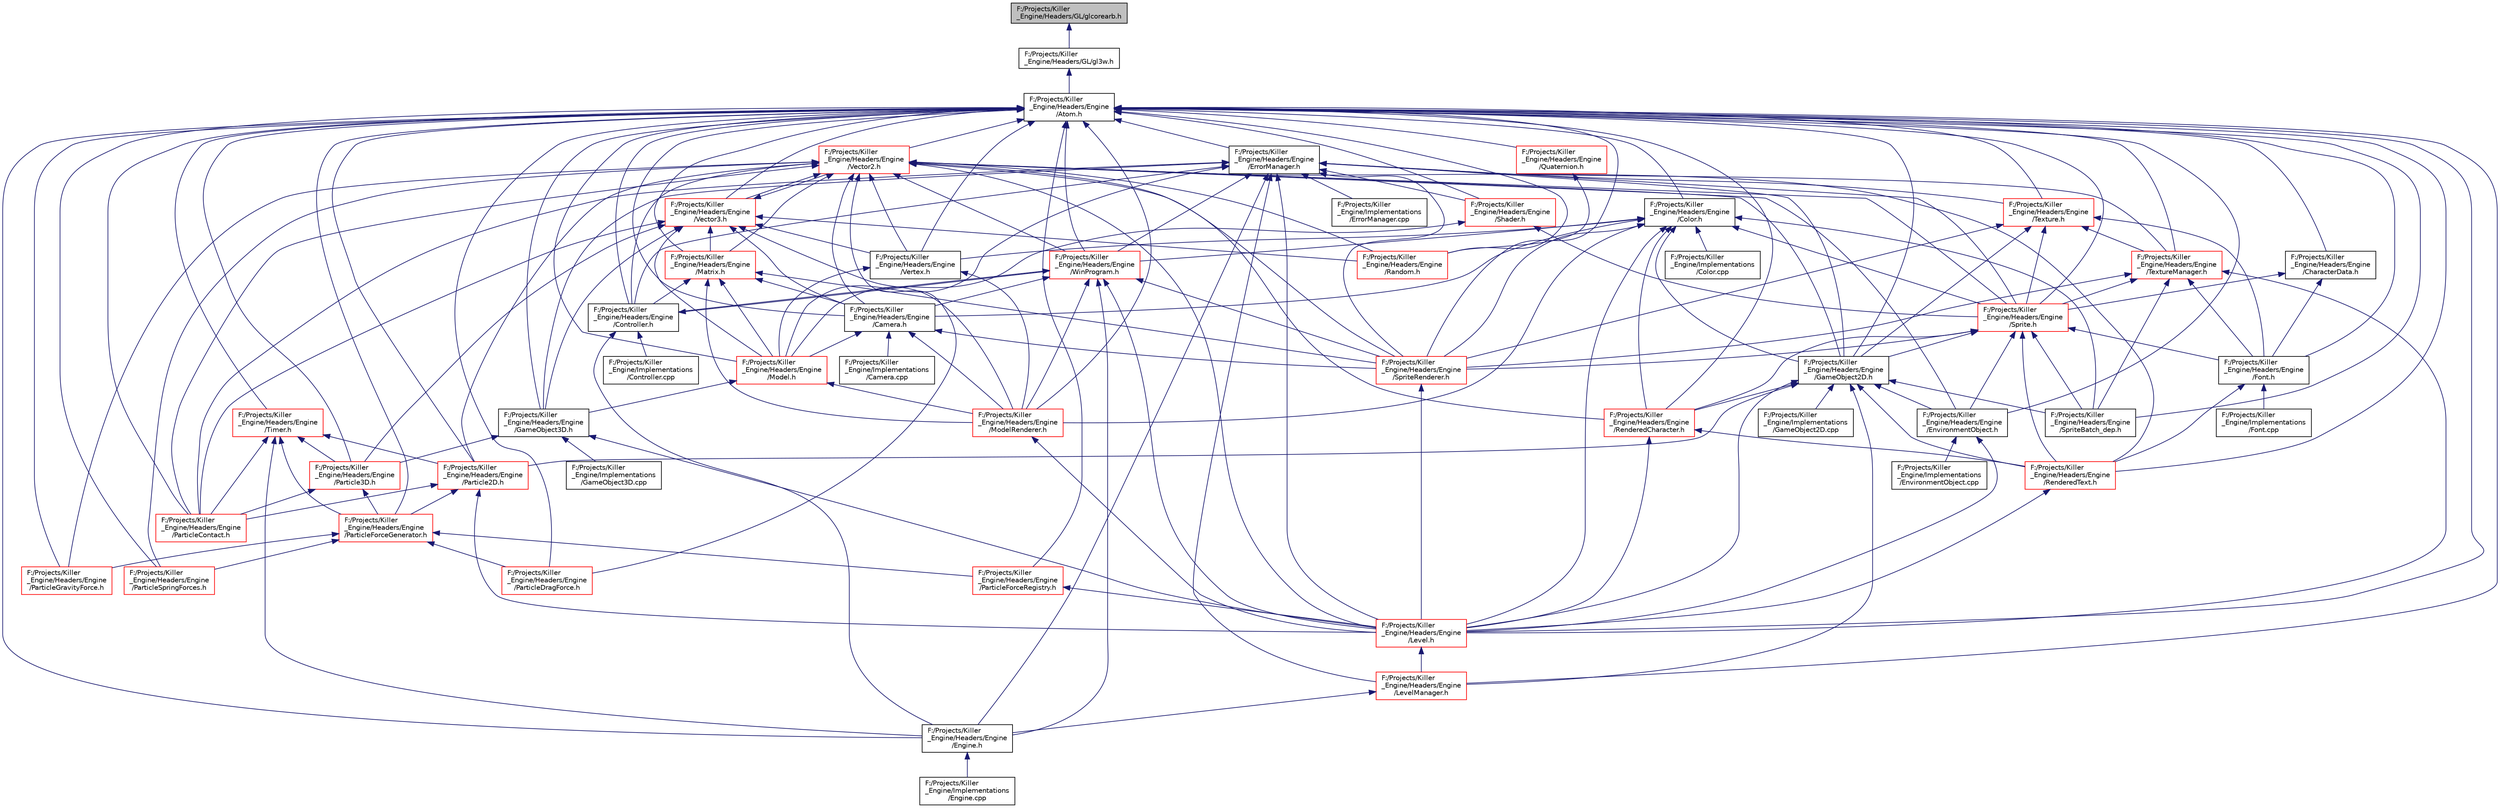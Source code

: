 digraph "F:/Projects/Killer_Engine/Headers/GL/glcorearb.h"
{
  edge [fontname="Helvetica",fontsize="10",labelfontname="Helvetica",labelfontsize="10"];
  node [fontname="Helvetica",fontsize="10",shape=record];
  Node3 [label="F:/Projects/Killer\l_Engine/Headers/GL/glcorearb.h",height=0.2,width=0.4,color="black", fillcolor="grey75", style="filled", fontcolor="black"];
  Node3 -> Node4 [dir="back",color="midnightblue",fontsize="10",style="solid",fontname="Helvetica"];
  Node4 [label="F:/Projects/Killer\l_Engine/Headers/GL/gl3w.h",height=0.2,width=0.4,color="black", fillcolor="white", style="filled",URL="$gl3w_8h.html"];
  Node4 -> Node5 [dir="back",color="midnightblue",fontsize="10",style="solid",fontname="Helvetica"];
  Node5 [label="F:/Projects/Killer\l_Engine/Headers/Engine\l/Atom.h",height=0.2,width=0.4,color="black", fillcolor="white", style="filled",URL="$_atom_8h.html"];
  Node5 -> Node6 [dir="back",color="midnightblue",fontsize="10",style="solid",fontname="Helvetica"];
  Node6 [label="F:/Projects/Killer\l_Engine/Headers/Engine\l/Camera.h",height=0.2,width=0.4,color="black", fillcolor="white", style="filled",URL="$_camera_8h.html"];
  Node6 -> Node7 [dir="back",color="midnightblue",fontsize="10",style="solid",fontname="Helvetica"];
  Node7 [label="F:/Projects/Killer\l_Engine/Headers/Engine\l/Model.h",height=0.2,width=0.4,color="red", fillcolor="white", style="filled",URL="$_model_8h.html"];
  Node7 -> Node8 [dir="back",color="midnightblue",fontsize="10",style="solid",fontname="Helvetica"];
  Node8 [label="F:/Projects/Killer\l_Engine/Headers/Engine\l/GameObject3D.h",height=0.2,width=0.4,color="black", fillcolor="white", style="filled",URL="$_game_object3_d_8h.html"];
  Node8 -> Node9 [dir="back",color="midnightblue",fontsize="10",style="solid",fontname="Helvetica"];
  Node9 [label="F:/Projects/Killer\l_Engine/Headers/Engine\l/Level.h",height=0.2,width=0.4,color="red", fillcolor="white", style="filled",URL="$_level_8h.html"];
  Node9 -> Node10 [dir="back",color="midnightblue",fontsize="10",style="solid",fontname="Helvetica"];
  Node10 [label="F:/Projects/Killer\l_Engine/Headers/Engine\l/LevelManager.h",height=0.2,width=0.4,color="red", fillcolor="white", style="filled",URL="$_level_manager_8h.html"];
  Node10 -> Node11 [dir="back",color="midnightblue",fontsize="10",style="solid",fontname="Helvetica"];
  Node11 [label="F:/Projects/Killer\l_Engine/Headers/Engine\l/Engine.h",height=0.2,width=0.4,color="black", fillcolor="white", style="filled",URL="$_engine_8h.html"];
  Node11 -> Node12 [dir="back",color="midnightblue",fontsize="10",style="solid",fontname="Helvetica"];
  Node12 [label="F:/Projects/Killer\l_Engine/Implementations\l/Engine.cpp",height=0.2,width=0.4,color="black", fillcolor="white", style="filled",URL="$_engine_8cpp.html"];
  Node8 -> Node15 [dir="back",color="midnightblue",fontsize="10",style="solid",fontname="Helvetica"];
  Node15 [label="F:/Projects/Killer\l_Engine/Headers/Engine\l/Particle3D.h",height=0.2,width=0.4,color="red", fillcolor="white", style="filled",URL="$_particle3_d_8h.html"];
  Node15 -> Node16 [dir="back",color="midnightblue",fontsize="10",style="solid",fontname="Helvetica"];
  Node16 [label="F:/Projects/Killer\l_Engine/Headers/Engine\l/ParticleContact.h",height=0.2,width=0.4,color="red", fillcolor="white", style="filled",URL="$_particle_contact_8h.html"];
  Node15 -> Node18 [dir="back",color="midnightblue",fontsize="10",style="solid",fontname="Helvetica"];
  Node18 [label="F:/Projects/Killer\l_Engine/Headers/Engine\l/ParticleForceGenerator.h",height=0.2,width=0.4,color="red", fillcolor="white", style="filled",URL="$_particle_force_generator_8h.html"];
  Node18 -> Node19 [dir="back",color="midnightblue",fontsize="10",style="solid",fontname="Helvetica"];
  Node19 [label="F:/Projects/Killer\l_Engine/Headers/Engine\l/ParticleDragForce.h",height=0.2,width=0.4,color="red", fillcolor="white", style="filled",URL="$_particle_drag_force_8h.html"];
  Node18 -> Node21 [dir="back",color="midnightblue",fontsize="10",style="solid",fontname="Helvetica"];
  Node21 [label="F:/Projects/Killer\l_Engine/Headers/Engine\l/ParticleForceRegistry.h",height=0.2,width=0.4,color="red", fillcolor="white", style="filled",URL="$_particle_force_registry_8h.html"];
  Node21 -> Node9 [dir="back",color="midnightblue",fontsize="10",style="solid",fontname="Helvetica"];
  Node18 -> Node23 [dir="back",color="midnightblue",fontsize="10",style="solid",fontname="Helvetica"];
  Node23 [label="F:/Projects/Killer\l_Engine/Headers/Engine\l/ParticleGravityForce.h",height=0.2,width=0.4,color="red", fillcolor="white", style="filled",URL="$_particle_gravity_force_8h.html"];
  Node18 -> Node25 [dir="back",color="midnightblue",fontsize="10",style="solid",fontname="Helvetica"];
  Node25 [label="F:/Projects/Killer\l_Engine/Headers/Engine\l/ParticleSpringForces.h",height=0.2,width=0.4,color="red", fillcolor="white", style="filled",URL="$_particle_spring_forces_8h.html"];
  Node8 -> Node29 [dir="back",color="midnightblue",fontsize="10",style="solid",fontname="Helvetica"];
  Node29 [label="F:/Projects/Killer\l_Engine/Implementations\l/GameObject3D.cpp",height=0.2,width=0.4,color="black", fillcolor="white", style="filled",URL="$_game_object3_d_8cpp.html"];
  Node7 -> Node30 [dir="back",color="midnightblue",fontsize="10",style="solid",fontname="Helvetica"];
  Node30 [label="F:/Projects/Killer\l_Engine/Headers/Engine\l/ModelRenderer.h",height=0.2,width=0.4,color="red", fillcolor="white", style="filled",URL="$_model_renderer_8h.html"];
  Node30 -> Node9 [dir="back",color="midnightblue",fontsize="10",style="solid",fontname="Helvetica"];
  Node6 -> Node30 [dir="back",color="midnightblue",fontsize="10",style="solid",fontname="Helvetica"];
  Node6 -> Node33 [dir="back",color="midnightblue",fontsize="10",style="solid",fontname="Helvetica"];
  Node33 [label="F:/Projects/Killer\l_Engine/Headers/Engine\l/SpriteRenderer.h",height=0.2,width=0.4,color="red", fillcolor="white", style="filled",URL="$_sprite_renderer_8h.html"];
  Node33 -> Node9 [dir="back",color="midnightblue",fontsize="10",style="solid",fontname="Helvetica"];
  Node6 -> Node35 [dir="back",color="midnightblue",fontsize="10",style="solid",fontname="Helvetica"];
  Node35 [label="F:/Projects/Killer\l_Engine/Implementations\l/Camera.cpp",height=0.2,width=0.4,color="black", fillcolor="white", style="filled",URL="$_camera_8cpp.html"];
  Node5 -> Node36 [dir="back",color="midnightblue",fontsize="10",style="solid",fontname="Helvetica"];
  Node36 [label="F:/Projects/Killer\l_Engine/Headers/Engine\l/CharacterData.h",height=0.2,width=0.4,color="black", fillcolor="white", style="filled",URL="$_character_data_8h.html"];
  Node36 -> Node37 [dir="back",color="midnightblue",fontsize="10",style="solid",fontname="Helvetica"];
  Node37 [label="F:/Projects/Killer\l_Engine/Headers/Engine\l/Font.h",height=0.2,width=0.4,color="black", fillcolor="white", style="filled",URL="$_font_8h.html"];
  Node37 -> Node38 [dir="back",color="midnightblue",fontsize="10",style="solid",fontname="Helvetica"];
  Node38 [label="F:/Projects/Killer\l_Engine/Headers/Engine\l/RenderedText.h",height=0.2,width=0.4,color="red", fillcolor="white", style="filled",URL="$_rendered_text_8h.html"];
  Node38 -> Node9 [dir="back",color="midnightblue",fontsize="10",style="solid",fontname="Helvetica"];
  Node37 -> Node40 [dir="back",color="midnightblue",fontsize="10",style="solid",fontname="Helvetica"];
  Node40 [label="F:/Projects/Killer\l_Engine/Implementations\l/Font.cpp",height=0.2,width=0.4,color="black", fillcolor="white", style="filled",URL="$_font_8cpp.html"];
  Node36 -> Node41 [dir="back",color="midnightblue",fontsize="10",style="solid",fontname="Helvetica"];
  Node41 [label="F:/Projects/Killer\l_Engine/Headers/Engine\l/Sprite.h",height=0.2,width=0.4,color="red", fillcolor="white", style="filled",URL="$_sprite_8h.html"];
  Node41 -> Node42 [dir="back",color="midnightblue",fontsize="10",style="solid",fontname="Helvetica"];
  Node42 [label="F:/Projects/Killer\l_Engine/Headers/Engine\l/EnvironmentObject.h",height=0.2,width=0.4,color="black", fillcolor="white", style="filled",URL="$_environment_object_8h.html"];
  Node42 -> Node9 [dir="back",color="midnightblue",fontsize="10",style="solid",fontname="Helvetica"];
  Node42 -> Node43 [dir="back",color="midnightblue",fontsize="10",style="solid",fontname="Helvetica"];
  Node43 [label="F:/Projects/Killer\l_Engine/Implementations\l/EnvironmentObject.cpp",height=0.2,width=0.4,color="black", fillcolor="white", style="filled",URL="$_environment_object_8cpp.html"];
  Node41 -> Node37 [dir="back",color="midnightblue",fontsize="10",style="solid",fontname="Helvetica"];
  Node41 -> Node44 [dir="back",color="midnightblue",fontsize="10",style="solid",fontname="Helvetica"];
  Node44 [label="F:/Projects/Killer\l_Engine/Headers/Engine\l/GameObject2D.h",height=0.2,width=0.4,color="black", fillcolor="white", style="filled",URL="$_game_object2_d_8h.html"];
  Node44 -> Node42 [dir="back",color="midnightblue",fontsize="10",style="solid",fontname="Helvetica"];
  Node44 -> Node9 [dir="back",color="midnightblue",fontsize="10",style="solid",fontname="Helvetica"];
  Node44 -> Node10 [dir="back",color="midnightblue",fontsize="10",style="solid",fontname="Helvetica"];
  Node44 -> Node45 [dir="back",color="midnightblue",fontsize="10",style="solid",fontname="Helvetica"];
  Node45 [label="F:/Projects/Killer\l_Engine/Headers/Engine\l/Particle2D.h",height=0.2,width=0.4,color="red", fillcolor="white", style="filled",URL="$_particle2_d_8h.html"];
  Node45 -> Node9 [dir="back",color="midnightblue",fontsize="10",style="solid",fontname="Helvetica"];
  Node45 -> Node16 [dir="back",color="midnightblue",fontsize="10",style="solid",fontname="Helvetica"];
  Node45 -> Node18 [dir="back",color="midnightblue",fontsize="10",style="solid",fontname="Helvetica"];
  Node44 -> Node47 [dir="back",color="midnightblue",fontsize="10",style="solid",fontname="Helvetica"];
  Node47 [label="F:/Projects/Killer\l_Engine/Headers/Engine\l/RenderedCharacter.h",height=0.2,width=0.4,color="red", fillcolor="white", style="filled",URL="$_rendered_character_8h.html"];
  Node47 -> Node9 [dir="back",color="midnightblue",fontsize="10",style="solid",fontname="Helvetica"];
  Node47 -> Node38 [dir="back",color="midnightblue",fontsize="10",style="solid",fontname="Helvetica"];
  Node44 -> Node38 [dir="back",color="midnightblue",fontsize="10",style="solid",fontname="Helvetica"];
  Node44 -> Node49 [dir="back",color="midnightblue",fontsize="10",style="solid",fontname="Helvetica"];
  Node49 [label="F:/Projects/Killer\l_Engine/Headers/Engine\l/SpriteBatch_dep.h",height=0.2,width=0.4,color="black", fillcolor="white", style="filled",URL="$_sprite_batch__dep_8h.html"];
  Node44 -> Node50 [dir="back",color="midnightblue",fontsize="10",style="solid",fontname="Helvetica"];
  Node50 [label="F:/Projects/Killer\l_Engine/Implementations\l/GameObject2D.cpp",height=0.2,width=0.4,color="black", fillcolor="white", style="filled",URL="$_game_object2_d_8cpp.html"];
  Node41 -> Node47 [dir="back",color="midnightblue",fontsize="10",style="solid",fontname="Helvetica"];
  Node41 -> Node38 [dir="back",color="midnightblue",fontsize="10",style="solid",fontname="Helvetica"];
  Node41 -> Node49 [dir="back",color="midnightblue",fontsize="10",style="solid",fontname="Helvetica"];
  Node41 -> Node33 [dir="back",color="midnightblue",fontsize="10",style="solid",fontname="Helvetica"];
  Node5 -> Node52 [dir="back",color="midnightblue",fontsize="10",style="solid",fontname="Helvetica"];
  Node52 [label="F:/Projects/Killer\l_Engine/Headers/Engine\l/Color.h",height=0.2,width=0.4,color="black", fillcolor="white", style="filled",URL="$_color_8h.html"];
  Node52 -> Node6 [dir="back",color="midnightblue",fontsize="10",style="solid",fontname="Helvetica"];
  Node52 -> Node44 [dir="back",color="midnightblue",fontsize="10",style="solid",fontname="Helvetica"];
  Node52 -> Node9 [dir="back",color="midnightblue",fontsize="10",style="solid",fontname="Helvetica"];
  Node52 -> Node30 [dir="back",color="midnightblue",fontsize="10",style="solid",fontname="Helvetica"];
  Node52 -> Node47 [dir="back",color="midnightblue",fontsize="10",style="solid",fontname="Helvetica"];
  Node52 -> Node41 [dir="back",color="midnightblue",fontsize="10",style="solid",fontname="Helvetica"];
  Node52 -> Node49 [dir="back",color="midnightblue",fontsize="10",style="solid",fontname="Helvetica"];
  Node52 -> Node33 [dir="back",color="midnightblue",fontsize="10",style="solid",fontname="Helvetica"];
  Node52 -> Node53 [dir="back",color="midnightblue",fontsize="10",style="solid",fontname="Helvetica"];
  Node53 [label="F:/Projects/Killer\l_Engine/Headers/Engine\l/Vertex.h",height=0.2,width=0.4,color="black", fillcolor="white", style="filled",URL="$_vertex_8h.html"];
  Node53 -> Node7 [dir="back",color="midnightblue",fontsize="10",style="solid",fontname="Helvetica"];
  Node53 -> Node30 [dir="back",color="midnightblue",fontsize="10",style="solid",fontname="Helvetica"];
  Node52 -> Node54 [dir="back",color="midnightblue",fontsize="10",style="solid",fontname="Helvetica"];
  Node54 [label="F:/Projects/Killer\l_Engine/Headers/Engine\l/WinProgram.h",height=0.2,width=0.4,color="red", fillcolor="white", style="filled",URL="$_win_program_8h.html"];
  Node54 -> Node6 [dir="back",color="midnightblue",fontsize="10",style="solid",fontname="Helvetica"];
  Node54 -> Node55 [dir="back",color="midnightblue",fontsize="10",style="solid",fontname="Helvetica"];
  Node55 [label="F:/Projects/Killer\l_Engine/Headers/Engine\l/Controller.h",height=0.2,width=0.4,color="black", fillcolor="white", style="filled",URL="$_controller_8h.html"];
  Node55 -> Node11 [dir="back",color="midnightblue",fontsize="10",style="solid",fontname="Helvetica"];
  Node55 -> Node54 [dir="back",color="midnightblue",fontsize="10",style="solid",fontname="Helvetica"];
  Node55 -> Node56 [dir="back",color="midnightblue",fontsize="10",style="solid",fontname="Helvetica"];
  Node56 [label="F:/Projects/Killer\l_Engine/Implementations\l/Controller.cpp",height=0.2,width=0.4,color="black", fillcolor="white", style="filled",URL="$_controller_8cpp.html"];
  Node54 -> Node11 [dir="back",color="midnightblue",fontsize="10",style="solid",fontname="Helvetica"];
  Node54 -> Node9 [dir="back",color="midnightblue",fontsize="10",style="solid",fontname="Helvetica"];
  Node54 -> Node30 [dir="back",color="midnightblue",fontsize="10",style="solid",fontname="Helvetica"];
  Node54 -> Node33 [dir="back",color="midnightblue",fontsize="10",style="solid",fontname="Helvetica"];
  Node52 -> Node58 [dir="back",color="midnightblue",fontsize="10",style="solid",fontname="Helvetica"];
  Node58 [label="F:/Projects/Killer\l_Engine/Implementations\l/Color.cpp",height=0.2,width=0.4,color="black", fillcolor="white", style="filled",URL="$_color_8cpp.html"];
  Node5 -> Node55 [dir="back",color="midnightblue",fontsize="10",style="solid",fontname="Helvetica"];
  Node5 -> Node11 [dir="back",color="midnightblue",fontsize="10",style="solid",fontname="Helvetica"];
  Node5 -> Node42 [dir="back",color="midnightblue",fontsize="10",style="solid",fontname="Helvetica"];
  Node5 -> Node59 [dir="back",color="midnightblue",fontsize="10",style="solid",fontname="Helvetica"];
  Node59 [label="F:/Projects/Killer\l_Engine/Headers/Engine\l/ErrorManager.h",height=0.2,width=0.4,color="black", fillcolor="white", style="filled",URL="$_error_manager_8h.html"];
  Node59 -> Node55 [dir="back",color="midnightblue",fontsize="10",style="solid",fontname="Helvetica"];
  Node59 -> Node11 [dir="back",color="midnightblue",fontsize="10",style="solid",fontname="Helvetica"];
  Node59 -> Node44 [dir="back",color="midnightblue",fontsize="10",style="solid",fontname="Helvetica"];
  Node59 -> Node8 [dir="back",color="midnightblue",fontsize="10",style="solid",fontname="Helvetica"];
  Node59 -> Node9 [dir="back",color="midnightblue",fontsize="10",style="solid",fontname="Helvetica"];
  Node59 -> Node10 [dir="back",color="midnightblue",fontsize="10",style="solid",fontname="Helvetica"];
  Node59 -> Node7 [dir="back",color="midnightblue",fontsize="10",style="solid",fontname="Helvetica"];
  Node59 -> Node16 [dir="back",color="midnightblue",fontsize="10",style="solid",fontname="Helvetica"];
  Node59 -> Node60 [dir="back",color="midnightblue",fontsize="10",style="solid",fontname="Helvetica"];
  Node60 [label="F:/Projects/Killer\l_Engine/Headers/Engine\l/Shader.h",height=0.2,width=0.4,color="red", fillcolor="white", style="filled",URL="$_shader_8h.html"];
  Node60 -> Node7 [dir="back",color="midnightblue",fontsize="10",style="solid",fontname="Helvetica"];
  Node60 -> Node41 [dir="back",color="midnightblue",fontsize="10",style="solid",fontname="Helvetica"];
  Node59 -> Node41 [dir="back",color="midnightblue",fontsize="10",style="solid",fontname="Helvetica"];
  Node59 -> Node33 [dir="back",color="midnightblue",fontsize="10",style="solid",fontname="Helvetica"];
  Node59 -> Node62 [dir="back",color="midnightblue",fontsize="10",style="solid",fontname="Helvetica"];
  Node62 [label="F:/Projects/Killer\l_Engine/Headers/Engine\l/Texture.h",height=0.2,width=0.4,color="red", fillcolor="white", style="filled",URL="$_texture_8h.html"];
  Node62 -> Node37 [dir="back",color="midnightblue",fontsize="10",style="solid",fontname="Helvetica"];
  Node62 -> Node44 [dir="back",color="midnightblue",fontsize="10",style="solid",fontname="Helvetica"];
  Node62 -> Node41 [dir="back",color="midnightblue",fontsize="10",style="solid",fontname="Helvetica"];
  Node62 -> Node33 [dir="back",color="midnightblue",fontsize="10",style="solid",fontname="Helvetica"];
  Node62 -> Node63 [dir="back",color="midnightblue",fontsize="10",style="solid",fontname="Helvetica"];
  Node63 [label="F:/Projects/Killer\l_Engine/Headers/Engine\l/TextureManager.h",height=0.2,width=0.4,color="red", fillcolor="white", style="filled",URL="$_texture_manager_8h.html"];
  Node63 -> Node37 [dir="back",color="midnightblue",fontsize="10",style="solid",fontname="Helvetica"];
  Node63 -> Node9 [dir="back",color="midnightblue",fontsize="10",style="solid",fontname="Helvetica"];
  Node63 -> Node41 [dir="back",color="midnightblue",fontsize="10",style="solid",fontname="Helvetica"];
  Node63 -> Node49 [dir="back",color="midnightblue",fontsize="10",style="solid",fontname="Helvetica"];
  Node63 -> Node33 [dir="back",color="midnightblue",fontsize="10",style="solid",fontname="Helvetica"];
  Node59 -> Node63 [dir="back",color="midnightblue",fontsize="10",style="solid",fontname="Helvetica"];
  Node59 -> Node54 [dir="back",color="midnightblue",fontsize="10",style="solid",fontname="Helvetica"];
  Node59 -> Node66 [dir="back",color="midnightblue",fontsize="10",style="solid",fontname="Helvetica"];
  Node66 [label="F:/Projects/Killer\l_Engine/Implementations\l/ErrorManager.cpp",height=0.2,width=0.4,color="black", fillcolor="white", style="filled",URL="$_error_manager_8cpp.html"];
  Node5 -> Node37 [dir="back",color="midnightblue",fontsize="10",style="solid",fontname="Helvetica"];
  Node5 -> Node44 [dir="back",color="midnightblue",fontsize="10",style="solid",fontname="Helvetica"];
  Node5 -> Node8 [dir="back",color="midnightblue",fontsize="10",style="solid",fontname="Helvetica"];
  Node5 -> Node9 [dir="back",color="midnightblue",fontsize="10",style="solid",fontname="Helvetica"];
  Node5 -> Node10 [dir="back",color="midnightblue",fontsize="10",style="solid",fontname="Helvetica"];
  Node5 -> Node67 [dir="back",color="midnightblue",fontsize="10",style="solid",fontname="Helvetica"];
  Node67 [label="F:/Projects/Killer\l_Engine/Headers/Engine\l/Matrix.h",height=0.2,width=0.4,color="red", fillcolor="white", style="filled",URL="$_matrix_8h.html"];
  Node67 -> Node6 [dir="back",color="midnightblue",fontsize="10",style="solid",fontname="Helvetica"];
  Node67 -> Node55 [dir="back",color="midnightblue",fontsize="10",style="solid",fontname="Helvetica"];
  Node67 -> Node7 [dir="back",color="midnightblue",fontsize="10",style="solid",fontname="Helvetica"];
  Node67 -> Node30 [dir="back",color="midnightblue",fontsize="10",style="solid",fontname="Helvetica"];
  Node67 -> Node33 [dir="back",color="midnightblue",fontsize="10",style="solid",fontname="Helvetica"];
  Node5 -> Node7 [dir="back",color="midnightblue",fontsize="10",style="solid",fontname="Helvetica"];
  Node5 -> Node30 [dir="back",color="midnightblue",fontsize="10",style="solid",fontname="Helvetica"];
  Node5 -> Node45 [dir="back",color="midnightblue",fontsize="10",style="solid",fontname="Helvetica"];
  Node5 -> Node15 [dir="back",color="midnightblue",fontsize="10",style="solid",fontname="Helvetica"];
  Node5 -> Node16 [dir="back",color="midnightblue",fontsize="10",style="solid",fontname="Helvetica"];
  Node5 -> Node19 [dir="back",color="midnightblue",fontsize="10",style="solid",fontname="Helvetica"];
  Node5 -> Node18 [dir="back",color="midnightblue",fontsize="10",style="solid",fontname="Helvetica"];
  Node5 -> Node21 [dir="back",color="midnightblue",fontsize="10",style="solid",fontname="Helvetica"];
  Node5 -> Node23 [dir="back",color="midnightblue",fontsize="10",style="solid",fontname="Helvetica"];
  Node5 -> Node25 [dir="back",color="midnightblue",fontsize="10",style="solid",fontname="Helvetica"];
  Node5 -> Node69 [dir="back",color="midnightblue",fontsize="10",style="solid",fontname="Helvetica"];
  Node69 [label="F:/Projects/Killer\l_Engine/Headers/Engine\l/Quaternion.h",height=0.2,width=0.4,color="red", fillcolor="white", style="filled",URL="$_quaternion_8h.html"];
  Node69 -> Node70 [dir="back",color="midnightblue",fontsize="10",style="solid",fontname="Helvetica"];
  Node70 [label="F:/Projects/Killer\l_Engine/Headers/Engine\l/Random.h",height=0.2,width=0.4,color="red", fillcolor="white", style="filled",URL="$_random_8h.html"];
  Node5 -> Node70 [dir="back",color="midnightblue",fontsize="10",style="solid",fontname="Helvetica"];
  Node5 -> Node47 [dir="back",color="midnightblue",fontsize="10",style="solid",fontname="Helvetica"];
  Node5 -> Node38 [dir="back",color="midnightblue",fontsize="10",style="solid",fontname="Helvetica"];
  Node5 -> Node60 [dir="back",color="midnightblue",fontsize="10",style="solid",fontname="Helvetica"];
  Node5 -> Node41 [dir="back",color="midnightblue",fontsize="10",style="solid",fontname="Helvetica"];
  Node5 -> Node49 [dir="back",color="midnightblue",fontsize="10",style="solid",fontname="Helvetica"];
  Node5 -> Node33 [dir="back",color="midnightblue",fontsize="10",style="solid",fontname="Helvetica"];
  Node5 -> Node62 [dir="back",color="midnightblue",fontsize="10",style="solid",fontname="Helvetica"];
  Node5 -> Node63 [dir="back",color="midnightblue",fontsize="10",style="solid",fontname="Helvetica"];
  Node5 -> Node73 [dir="back",color="midnightblue",fontsize="10",style="solid",fontname="Helvetica"];
  Node73 [label="F:/Projects/Killer\l_Engine/Headers/Engine\l/Timer.h",height=0.2,width=0.4,color="red", fillcolor="white", style="filled",URL="$_timer_8h.html"];
  Node73 -> Node11 [dir="back",color="midnightblue",fontsize="10",style="solid",fontname="Helvetica"];
  Node73 -> Node45 [dir="back",color="midnightblue",fontsize="10",style="solid",fontname="Helvetica"];
  Node73 -> Node15 [dir="back",color="midnightblue",fontsize="10",style="solid",fontname="Helvetica"];
  Node73 -> Node16 [dir="back",color="midnightblue",fontsize="10",style="solid",fontname="Helvetica"];
  Node73 -> Node18 [dir="back",color="midnightblue",fontsize="10",style="solid",fontname="Helvetica"];
  Node5 -> Node75 [dir="back",color="midnightblue",fontsize="10",style="solid",fontname="Helvetica"];
  Node75 [label="F:/Projects/Killer\l_Engine/Headers/Engine\l/Vector2.h",height=0.2,width=0.4,color="red", fillcolor="white", style="filled",URL="$_vector2_8h.html"];
  Node75 -> Node6 [dir="back",color="midnightblue",fontsize="10",style="solid",fontname="Helvetica"];
  Node75 -> Node55 [dir="back",color="midnightblue",fontsize="10",style="solid",fontname="Helvetica"];
  Node75 -> Node42 [dir="back",color="midnightblue",fontsize="10",style="solid",fontname="Helvetica"];
  Node75 -> Node44 [dir="back",color="midnightblue",fontsize="10",style="solid",fontname="Helvetica"];
  Node75 -> Node9 [dir="back",color="midnightblue",fontsize="10",style="solid",fontname="Helvetica"];
  Node75 -> Node67 [dir="back",color="midnightblue",fontsize="10",style="solid",fontname="Helvetica"];
  Node75 -> Node45 [dir="back",color="midnightblue",fontsize="10",style="solid",fontname="Helvetica"];
  Node75 -> Node16 [dir="back",color="midnightblue",fontsize="10",style="solid",fontname="Helvetica"];
  Node75 -> Node19 [dir="back",color="midnightblue",fontsize="10",style="solid",fontname="Helvetica"];
  Node75 -> Node23 [dir="back",color="midnightblue",fontsize="10",style="solid",fontname="Helvetica"];
  Node75 -> Node25 [dir="back",color="midnightblue",fontsize="10",style="solid",fontname="Helvetica"];
  Node75 -> Node70 [dir="back",color="midnightblue",fontsize="10",style="solid",fontname="Helvetica"];
  Node75 -> Node47 [dir="back",color="midnightblue",fontsize="10",style="solid",fontname="Helvetica"];
  Node75 -> Node38 [dir="back",color="midnightblue",fontsize="10",style="solid",fontname="Helvetica"];
  Node75 -> Node41 [dir="back",color="midnightblue",fontsize="10",style="solid",fontname="Helvetica"];
  Node75 -> Node33 [dir="back",color="midnightblue",fontsize="10",style="solid",fontname="Helvetica"];
  Node75 -> Node76 [dir="back",color="midnightblue",fontsize="10",style="solid",fontname="Helvetica"];
  Node76 [label="F:/Projects/Killer\l_Engine/Headers/Engine\l/Vector3.h",height=0.2,width=0.4,color="red", fillcolor="white", style="filled",URL="$_vector3_8h.html"];
  Node76 -> Node6 [dir="back",color="midnightblue",fontsize="10",style="solid",fontname="Helvetica"];
  Node76 -> Node8 [dir="back",color="midnightblue",fontsize="10",style="solid",fontname="Helvetica"];
  Node76 -> Node67 [dir="back",color="midnightblue",fontsize="10",style="solid",fontname="Helvetica"];
  Node76 -> Node7 [dir="back",color="midnightblue",fontsize="10",style="solid",fontname="Helvetica"];
  Node76 -> Node30 [dir="back",color="midnightblue",fontsize="10",style="solid",fontname="Helvetica"];
  Node76 -> Node15 [dir="back",color="midnightblue",fontsize="10",style="solid",fontname="Helvetica"];
  Node76 -> Node16 [dir="back",color="midnightblue",fontsize="10",style="solid",fontname="Helvetica"];
  Node76 -> Node70 [dir="back",color="midnightblue",fontsize="10",style="solid",fontname="Helvetica"];
  Node76 -> Node75 [dir="back",color="midnightblue",fontsize="10",style="solid",fontname="Helvetica"];
  Node76 -> Node53 [dir="back",color="midnightblue",fontsize="10",style="solid",fontname="Helvetica"];
  Node75 -> Node53 [dir="back",color="midnightblue",fontsize="10",style="solid",fontname="Helvetica"];
  Node75 -> Node54 [dir="back",color="midnightblue",fontsize="10",style="solid",fontname="Helvetica"];
  Node5 -> Node76 [dir="back",color="midnightblue",fontsize="10",style="solid",fontname="Helvetica"];
  Node5 -> Node53 [dir="back",color="midnightblue",fontsize="10",style="solid",fontname="Helvetica"];
  Node5 -> Node54 [dir="back",color="midnightblue",fontsize="10",style="solid",fontname="Helvetica"];
}

